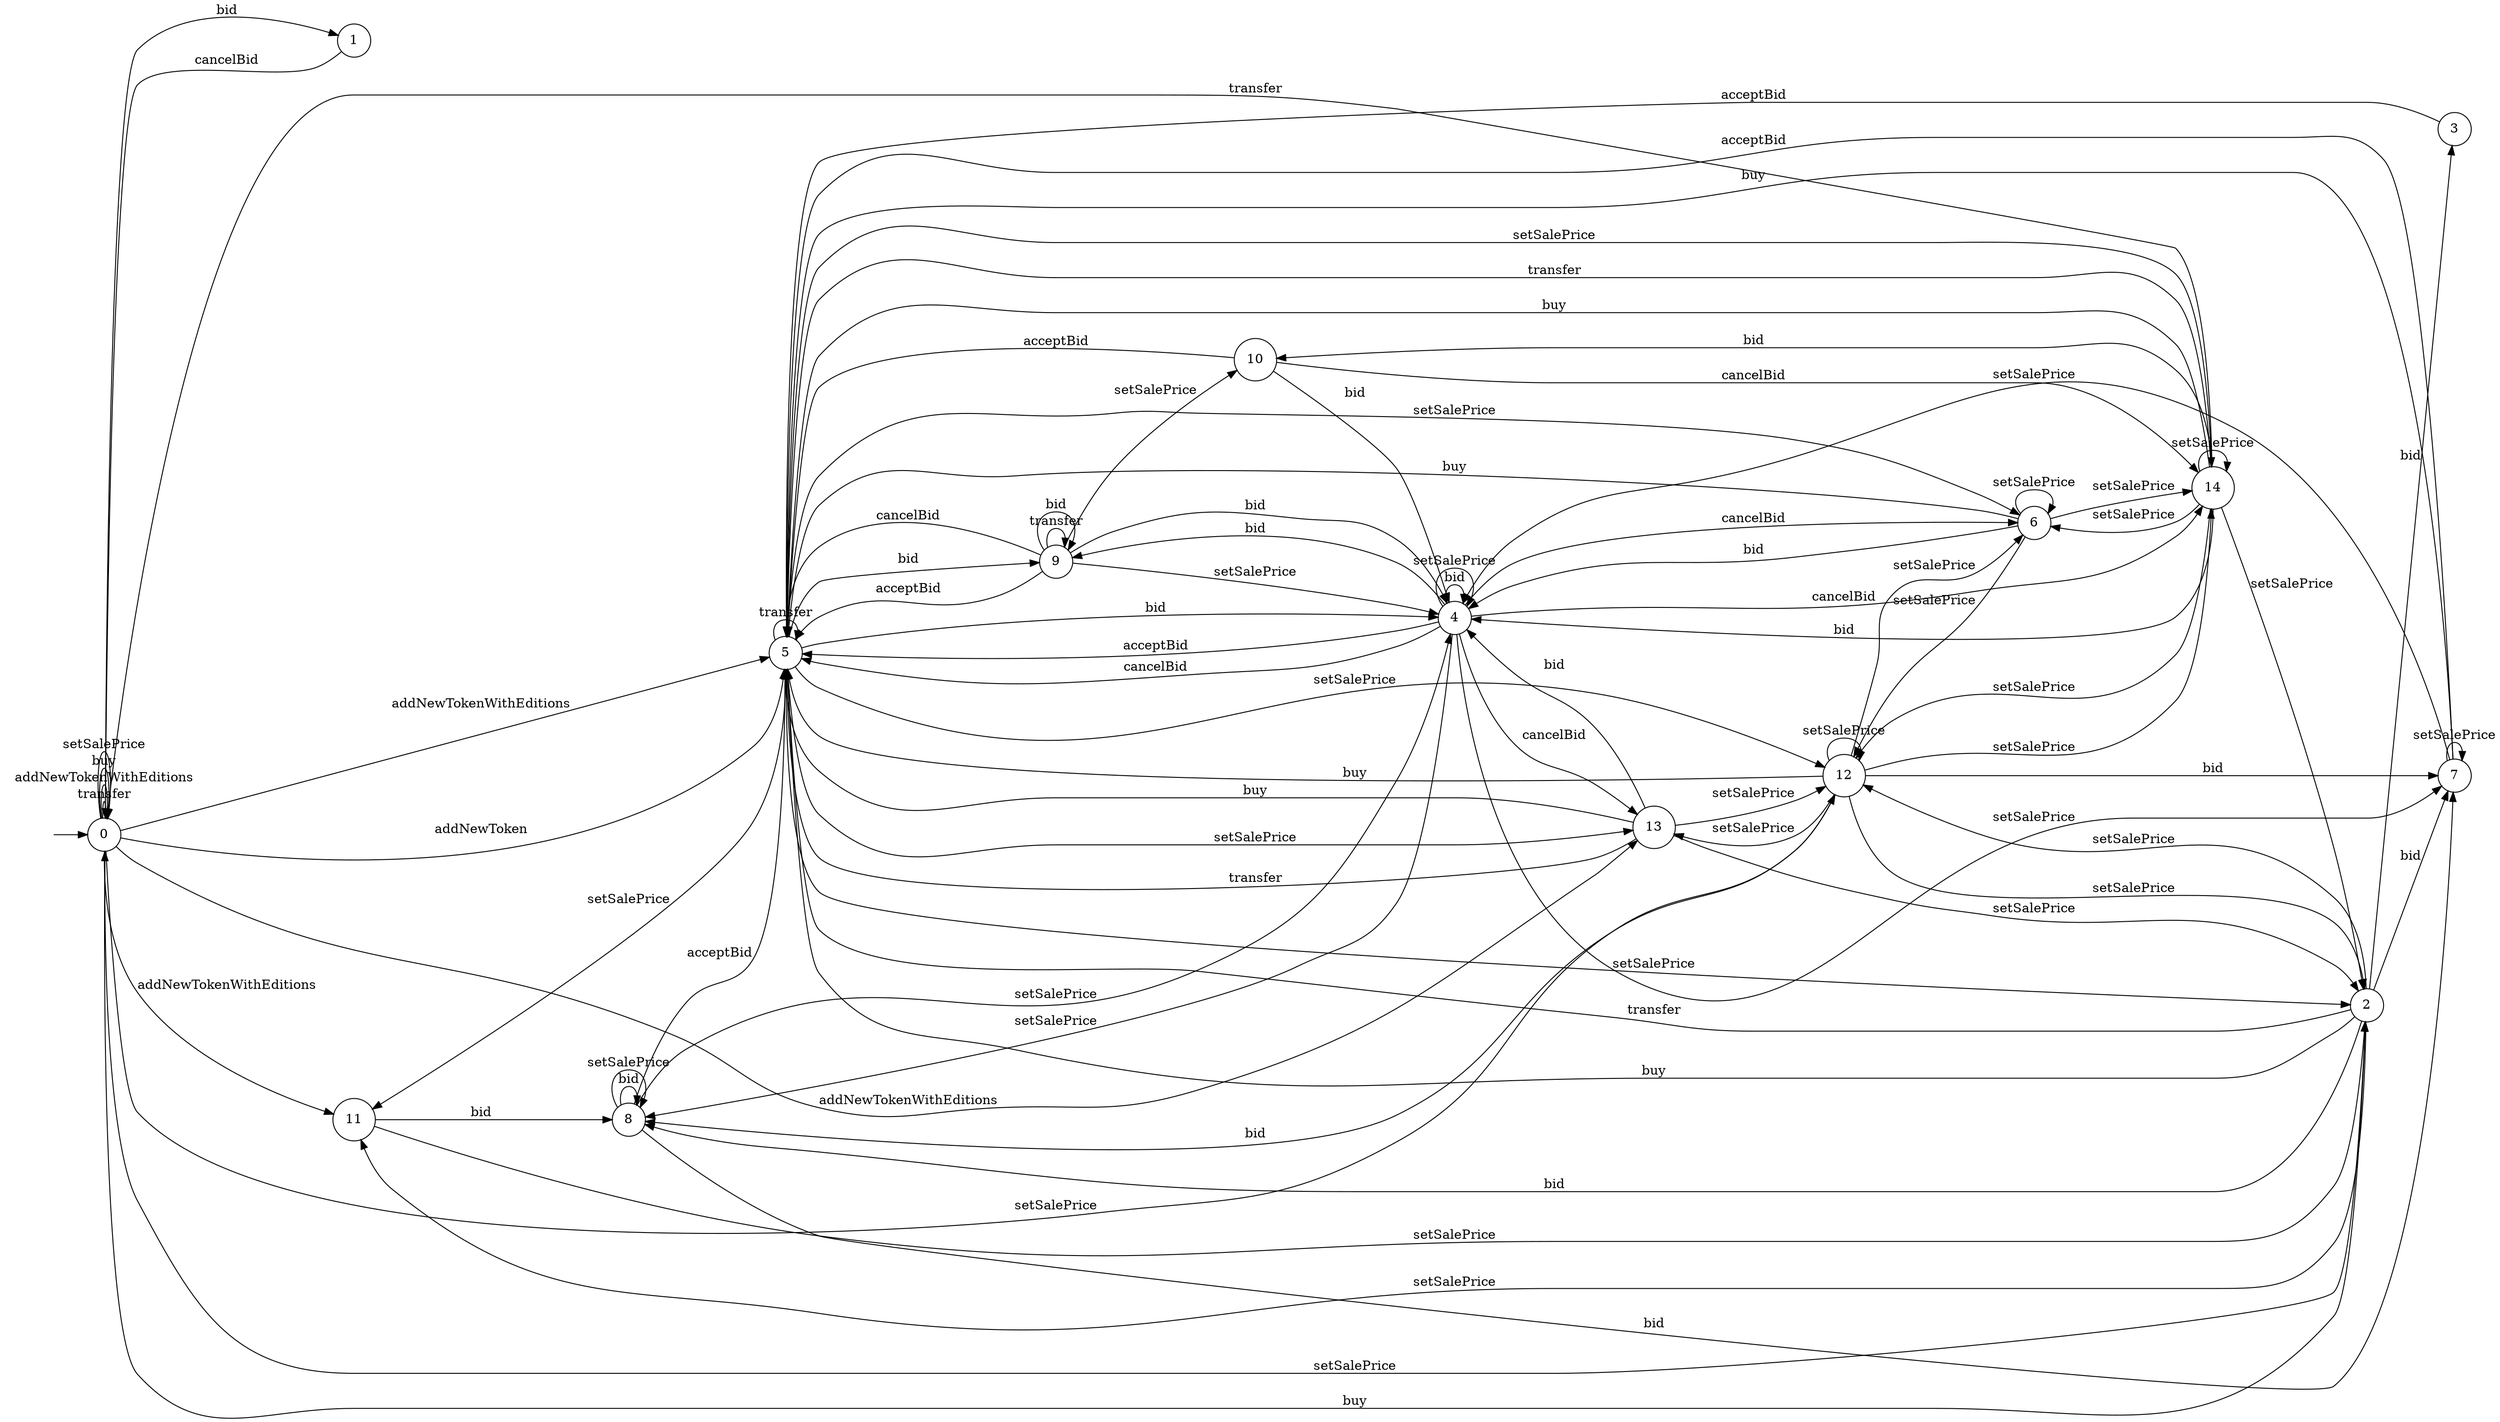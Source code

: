 digraph "./InvConPlus/Dapp-Automata-data/result/model/0x41a322b28d0ff354040e2cbc676f0320d8c8850d/SupeRare/FSM-17" {
	graph [rankdir=LR]
	"" [label="" shape=plaintext]
	10 [label=10 shape=circle]
	1 [label=1 shape=circle]
	11 [label=11 shape=circle]
	13 [label=13 shape=circle]
	12 [label=12 shape=circle]
	0 [label=0 shape=circle]
	8 [label=8 shape=circle]
	3 [label=3 shape=circle]
	5 [label=5 shape=circle]
	14 [label=14 shape=circle]
	7 [label=7 shape=circle]
	6 [label=6 shape=circle]
	4 [label=4 shape=circle]
	2 [label=2 shape=circle]
	9 [label=9 shape=circle]
	"" -> 0 [label=""]
	0 -> 0 [label=transfer]
	0 -> 5 [label=addNewToken]
	0 -> 11 [label=addNewTokenWithEditions]
	0 -> 13 [label=addNewTokenWithEditions]
	0 -> 5 [label=addNewTokenWithEditions]
	0 -> 0 [label=addNewTokenWithEditions]
	0 -> 1 [label=bid]
	0 -> 0 [label=buy]
	0 -> 12 [label=setSalePrice]
	0 -> 2 [label=setSalePrice]
	0 -> 0 [label=setSalePrice]
	14 -> 5 [label=transfer]
	14 -> 0 [label=transfer]
	14 -> 4 [label=bid]
	14 -> 10 [label=bid]
	14 -> 5 [label=buy]
	14 -> 6 [label=setSalePrice]
	14 -> 14 [label=setSalePrice]
	14 -> 2 [label=setSalePrice]
	14 -> 12 [label=setSalePrice]
	6 -> 4 [label=bid]
	6 -> 5 [label=buy]
	6 -> 6 [label=setSalePrice]
	6 -> 12 [label=setSalePrice]
	6 -> 14 [label=setSalePrice]
	12 -> 8 [label=bid]
	12 -> 7 [label=bid]
	12 -> 5 [label=buy]
	12 -> 13 [label=setSalePrice]
	12 -> 12 [label=setSalePrice]
	12 -> 14 [label=setSalePrice]
	12 -> 6 [label=setSalePrice]
	12 -> 2 [label=setSalePrice]
	10 -> 4 [label=bid]
	10 -> 5 [label=acceptBid]
	10 -> 14 [label=cancelBid]
	8 -> 8 [label=bid]
	8 -> 7 [label=bid]
	8 -> 5 [label=acceptBid]
	8 -> 8 [label=setSalePrice]
	8 -> 4 [label=setSalePrice]
	7 -> 5 [label=acceptBid]
	7 -> 5 [label=buy]
	7 -> 4 [label=setSalePrice]
	7 -> 7 [label=setSalePrice]
	4 -> 4 [label=bid]
	4 -> 9 [label=bid]
	4 -> 5 [label=acceptBid]
	4 -> 6 [label=cancelBid]
	4 -> 13 [label=cancelBid]
	4 -> 5 [label=cancelBid]
	4 -> 14 [label=cancelBid]
	4 -> 8 [label=setSalePrice]
	4 -> 4 [label=setSalePrice]
	4 -> 7 [label=setSalePrice]
	3 -> 5 [label=acceptBid]
	13 -> 5 [label=transfer]
	13 -> 4 [label=bid]
	13 -> 5 [label=buy]
	13 -> 12 [label=setSalePrice]
	13 -> 2 [label=setSalePrice]
	11 -> 8 [label=bid]
	11 -> 2 [label=setSalePrice]
	9 -> 9 [label=transfer]
	9 -> 4 [label=bid]
	9 -> 9 [label=bid]
	9 -> 5 [label=acceptBid]
	9 -> 5 [label=cancelBid]
	9 -> 4 [label=setSalePrice]
	9 -> 10 [label=setSalePrice]
	5 -> 5 [label=transfer]
	5 -> 4 [label=bid]
	5 -> 9 [label=bid]
	5 -> 11 [label=setSalePrice]
	5 -> 13 [label=setSalePrice]
	5 -> 12 [label=setSalePrice]
	5 -> 14 [label=setSalePrice]
	5 -> 6 [label=setSalePrice]
	5 -> 2 [label=setSalePrice]
	2 -> 5 [label=transfer]
	2 -> 8 [label=bid]
	2 -> 3 [label=bid]
	2 -> 7 [label=bid]
	2 -> 5 [label=buy]
	2 -> 0 [label=buy]
	2 -> 11 [label=setSalePrice]
	2 -> 12 [label=setSalePrice]
	1 -> 0 [label=cancelBid]
}
